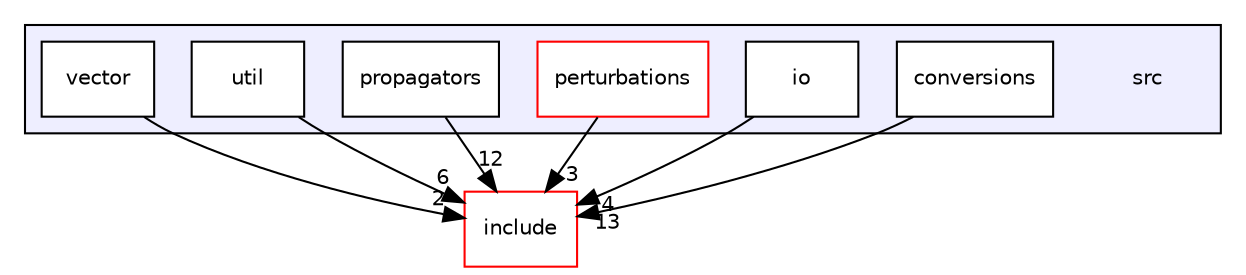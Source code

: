 digraph "src" {
  compound=true
  node [ fontsize="10", fontname="Helvetica"];
  edge [ labelfontsize="10", labelfontname="Helvetica"];
  subgraph clusterdir_68267d1309a1af8e8297ef4c3efbcdba {
    graph [ bgcolor="#eeeeff", pencolor="black", label="" URL="dir_68267d1309a1af8e8297ef4c3efbcdba.html"];
    dir_68267d1309a1af8e8297ef4c3efbcdba [shape=plaintext label="src"];
    dir_7525d6432cd0d075dffa0aef6bc30566 [shape=box label="conversions" color="black" fillcolor="white" style="filled" URL="dir_7525d6432cd0d075dffa0aef6bc30566.html"];
    dir_c184e51c84f2c3f0345bbc8a0d75d3e1 [shape=box label="io" color="black" fillcolor="white" style="filled" URL="dir_c184e51c84f2c3f0345bbc8a0d75d3e1.html"];
    dir_6d92fb80b9641c838ab72716bed4978c [shape=box label="perturbations" color="red" fillcolor="white" style="filled" URL="dir_6d92fb80b9641c838ab72716bed4978c.html"];
    dir_f17970a62a7e5d096785e593c781d443 [shape=box label="propagators" color="black" fillcolor="white" style="filled" URL="dir_f17970a62a7e5d096785e593c781d443.html"];
    dir_b7878ad5ecbf2506f4125b9d34c97e45 [shape=box label="util" color="black" fillcolor="white" style="filled" URL="dir_b7878ad5ecbf2506f4125b9d34c97e45.html"];
    dir_0baa9f3d984dd29d1429171590d769d6 [shape=box label="vector" color="black" fillcolor="white" style="filled" URL="dir_0baa9f3d984dd29d1429171590d769d6.html"];
  }
  dir_d44c64559bbebec7f509842c48db8b23 [shape=box label="include" fillcolor="white" style="filled" color="red" URL="dir_d44c64559bbebec7f509842c48db8b23.html"];
  dir_b7878ad5ecbf2506f4125b9d34c97e45->dir_d44c64559bbebec7f509842c48db8b23 [headlabel="6", labeldistance=1.5 headhref="dir_000015_000000.html"];
  dir_6d92fb80b9641c838ab72716bed4978c->dir_d44c64559bbebec7f509842c48db8b23 [headlabel="3", labeldistance=1.5 headhref="dir_000013_000000.html"];
  dir_7525d6432cd0d075dffa0aef6bc30566->dir_d44c64559bbebec7f509842c48db8b23 [headlabel="13", labeldistance=1.5 headhref="dir_000010_000000.html"];
  dir_f17970a62a7e5d096785e593c781d443->dir_d44c64559bbebec7f509842c48db8b23 [headlabel="12", labeldistance=1.5 headhref="dir_000011_000000.html"];
  dir_c184e51c84f2c3f0345bbc8a0d75d3e1->dir_d44c64559bbebec7f509842c48db8b23 [headlabel="4", labeldistance=1.5 headhref="dir_000012_000000.html"];
  dir_0baa9f3d984dd29d1429171590d769d6->dir_d44c64559bbebec7f509842c48db8b23 [headlabel="2", labeldistance=1.5 headhref="dir_000016_000000.html"];
}
